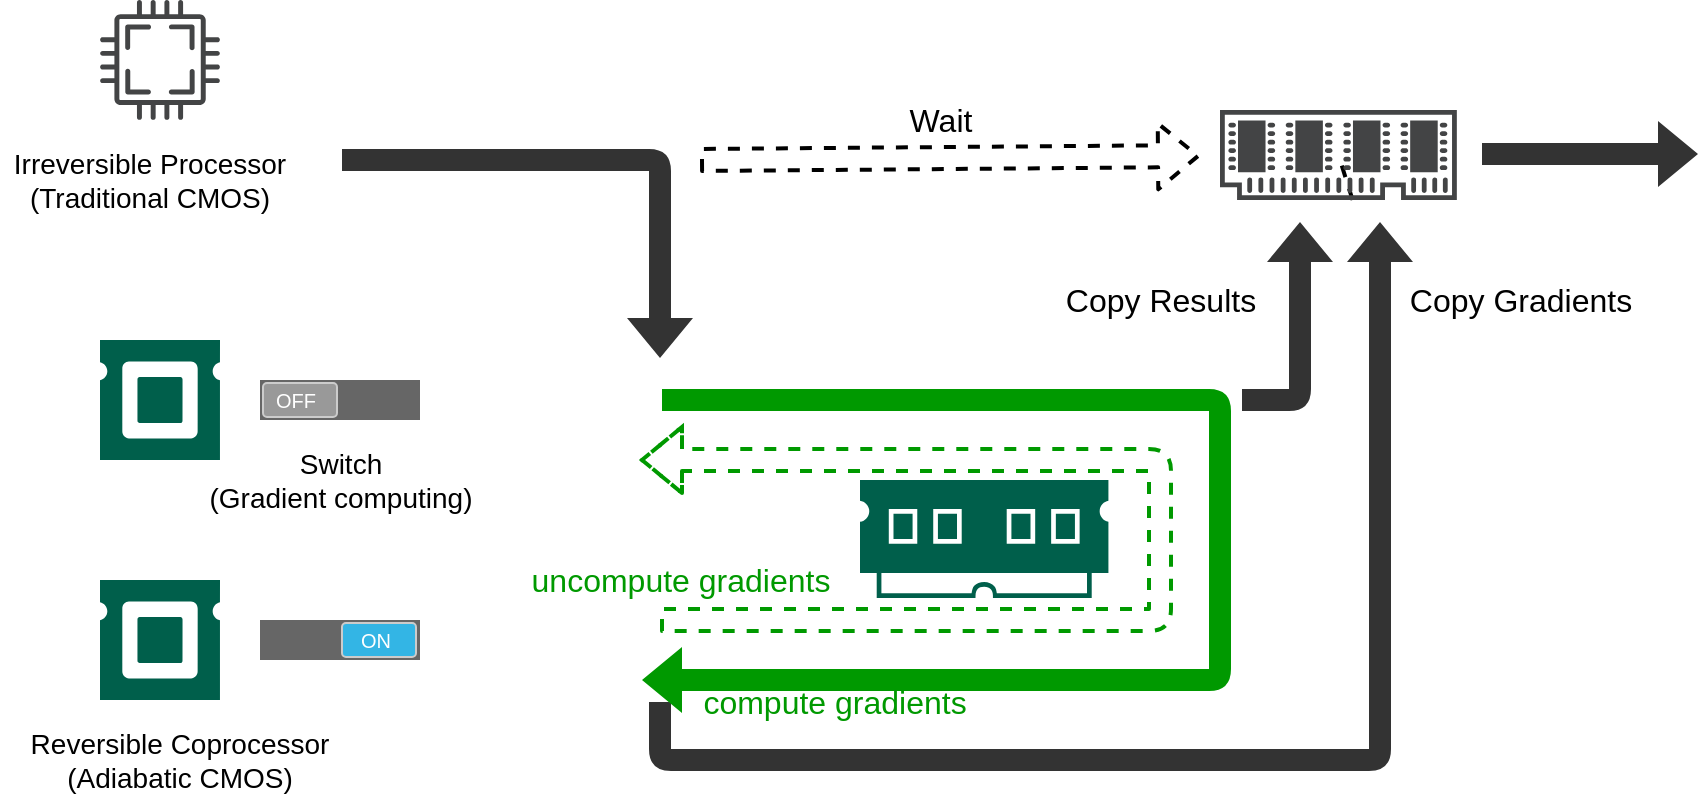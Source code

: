 <mxfile version="12.6.5" type="device"><diagram id="h-8NyfYnsjem6Iliod9I" name="Page-1"><mxGraphModel dx="1341" dy="811" grid="1" gridSize="10" guides="1" tooltips="1" connect="1" arrows="1" fold="1" page="1" pageScale="1" pageWidth="1000" pageHeight="500" math="0" shadow="0"><root><mxCell id="0"/><mxCell id="1" parent="0"/><mxCell id="z4hflqXuIVHJThbkAO7V-2" value="Irreversible Processor&lt;br style=&quot;font-size: 14px;&quot;&gt;(Traditional CMOS)" style="text;html=1;strokeColor=none;fillColor=none;align=center;verticalAlign=middle;whiteSpace=wrap;rounded=0;fontSize=14;" parent="1" vertex="1"><mxGeometry x="75" y="150" width="150" height="20" as="geometry"/></mxCell><mxCell id="z4hflqXuIVHJThbkAO7V-4" value="Reversible Coprocessor&lt;br style=&quot;font-size: 14px;&quot;&gt;(Adiabatic CMOS)" style="text;html=1;strokeColor=none;fillColor=none;align=center;verticalAlign=middle;whiteSpace=wrap;rounded=0;fontSize=14;" parent="1" vertex="1"><mxGeometry x="75" y="440" width="180" height="20" as="geometry"/></mxCell><mxCell id="z4hflqXuIVHJThbkAO7V-15" value="" style="verticalLabelPosition=bottom;verticalAlign=top;html=1;shadow=0;dashed=0;strokeWidth=1;shape=mxgraph.android.switch_on;fillColor=#666666;" parent="1" vertex="1"><mxGeometry x="205" y="380" width="80" height="20" as="geometry"/></mxCell><mxCell id="z4hflqXuIVHJThbkAO7V-17" value="" style="verticalLabelPosition=bottom;verticalAlign=top;html=1;shadow=0;dashed=0;strokeWidth=1;shape=mxgraph.android.switch_off;fillColor=#666666;" parent="1" vertex="1"><mxGeometry x="205" y="260" width="80" height="20" as="geometry"/></mxCell><mxCell id="z4hflqXuIVHJThbkAO7V-30" value="" style="pointerEvents=1;shadow=0;dashed=0;html=1;strokeColor=none;fillColor=#005F4B;labelPosition=center;verticalLabelPosition=bottom;verticalAlign=top;align=center;outlineConnect=0;shape=mxgraph.veeam2.ram;" parent="1" vertex="1"><mxGeometry x="505" y="310" width="124.21" height="59" as="geometry"/></mxCell><mxCell id="z4hflqXuIVHJThbkAO7V-34" value="" style="pointerEvents=1;shadow=0;dashed=0;html=1;strokeColor=none;fillColor=#434445;aspect=fixed;labelPosition=center;verticalLabelPosition=bottom;verticalAlign=top;align=center;outlineConnect=0;shape=mxgraph.vvd.cpu;" parent="1" vertex="1"><mxGeometry x="125" y="70" width="60" height="60" as="geometry"/></mxCell><mxCell id="z4hflqXuIVHJThbkAO7V-38" value="" style="pointerEvents=1;shadow=0;dashed=0;html=1;strokeColor=none;fillColor=#005F4B;labelPosition=center;verticalLabelPosition=bottom;verticalAlign=top;align=center;outlineConnect=0;shape=mxgraph.veeam2.cpu;" parent="1" vertex="1"><mxGeometry x="125" y="240" width="60" height="60" as="geometry"/></mxCell><mxCell id="z4hflqXuIVHJThbkAO7V-42" value="Copy Results" style="shape=flexArrow;endArrow=classic;html=1;strokeColor=none;strokeWidth=2;fontSize=16;fillColor=#333333;" parent="1" edge="1"><mxGeometry x="0.333" y="70" width="50" height="50" relative="1" as="geometry"><mxPoint x="695" y="270" as="sourcePoint"/><mxPoint x="725" y="180" as="targetPoint"/><Array as="points"><mxPoint x="725" y="270"/></Array><mxPoint as="offset"/></mxGeometry></mxCell><mxCell id="z4hflqXuIVHJThbkAO7V-44" value="Copy Gradients" style="shape=flexArrow;endArrow=classic;html=1;strokeColor=none;strokeWidth=2;fontSize=16;fillColor=#333333;" parent="1" edge="1"><mxGeometry x="0.879" y="-70" width="50" height="50" relative="1" as="geometry"><mxPoint x="405" y="420" as="sourcePoint"/><mxPoint x="765" y="180" as="targetPoint"/><mxPoint as="offset"/><Array as="points"><mxPoint x="405" y="450"/><mxPoint x="765" y="450"/></Array></mxGeometry></mxCell><mxCell id="z4hflqXuIVHJThbkAO7V-46" value="" style="pointerEvents=1;shadow=0;dashed=0;html=1;strokeColor=none;fillColor=#005F4B;labelPosition=center;verticalLabelPosition=bottom;verticalAlign=top;align=center;outlineConnect=0;shape=mxgraph.veeam2.cpu;" parent="1" vertex="1"><mxGeometry x="125" y="360" width="60" height="60" as="geometry"/></mxCell><mxCell id="z4hflqXuIVHJThbkAO7V-47" value="" style="endArrow=none;dashed=1;html=1;strokeColor=#000000;strokeWidth=2;" parent="1" source="z4hflqXuIVHJThbkAO7V-39" edge="1"><mxGeometry width="50" height="50" relative="1" as="geometry"><mxPoint x="405" y="150" as="sourcePoint"/><mxPoint x="745" y="150" as="targetPoint"/></mxGeometry></mxCell><mxCell id="z4hflqXuIVHJThbkAO7V-58" value="Switch&lt;br&gt;(Gradient computing)" style="text;html=1;strokeColor=none;fillColor=none;align=center;verticalAlign=middle;whiteSpace=wrap;rounded=0;fontSize=14;" parent="1" vertex="1"><mxGeometry x="172.5" y="300" width="145" height="20" as="geometry"/></mxCell><mxCell id="z4hflqXuIVHJThbkAO7V-39" value="" style="pointerEvents=1;shadow=0;dashed=0;html=1;strokeColor=none;fillColor=#434445;aspect=fixed;labelPosition=center;verticalLabelPosition=bottom;verticalAlign=top;align=center;outlineConnect=0;shape=mxgraph.vvd.memory;labelBackgroundColor=#ffffff;" parent="1" vertex="1"><mxGeometry x="685" y="125" width="118.42" height="45" as="geometry"/></mxCell><mxCell id="z4hflqXuIVHJThbkAO7V-62" value="" style="shape=flexArrow;endArrow=classic;html=1;strokeColor=none;strokeWidth=2;fontSize=16;fillColor=#009900;" parent="1" edge="1"><mxGeometry x="0.824" y="-80" width="50" height="50" relative="1" as="geometry"><mxPoint x="405" y="270" as="sourcePoint"/><mxPoint x="395" y="410" as="targetPoint"/><mxPoint as="offset"/><Array as="points"><mxPoint x="685" y="270"/><mxPoint x="685" y="410"/></Array></mxGeometry></mxCell><mxCell id="z4hflqXuIVHJThbkAO7V-63" value="" style="shape=flexArrow;endArrow=classic;html=1;strokeColor=none;strokeWidth=2;fontSize=16;fillColor=#333333;" parent="1" edge="1"><mxGeometry x="0.824" y="-80" width="50" height="50" relative="1" as="geometry"><mxPoint x="245" y="150" as="sourcePoint"/><mxPoint x="405" y="250" as="targetPoint"/><mxPoint as="offset"/><Array as="points"><mxPoint x="405" y="150"/></Array></mxGeometry></mxCell><mxCell id="z4hflqXuIVHJThbkAO7V-64" value="" style="shape=flexArrow;endArrow=classic;html=1;strokeColor=none;strokeWidth=2;fontSize=16;fillColor=#333333;" parent="1" edge="1"><mxGeometry x="0.824" y="-80" width="50" height="50" relative="1" as="geometry"><mxPoint x="815" y="147" as="sourcePoint"/><mxPoint x="925" y="147" as="targetPoint"/><mxPoint as="offset"/><Array as="points"/></mxGeometry></mxCell><mxCell id="z4hflqXuIVHJThbkAO7V-66" value="" style="shape=flexArrow;endArrow=classic;html=1;strokeColor=#000000;strokeWidth=2;fillColor=none;fontSize=14;fontColor=#009900;dashed=1;" parent="1" edge="1"><mxGeometry width="50" height="50" relative="1" as="geometry"><mxPoint x="425" y="150" as="sourcePoint"/><mxPoint x="675" y="148" as="targetPoint"/></mxGeometry></mxCell><mxCell id="z4hflqXuIVHJThbkAO7V-67" value="&lt;font color=&quot;#000000&quot; style=&quot;font-size: 16px;&quot;&gt;Wait&lt;/font&gt;" style="text;html=1;align=center;verticalAlign=middle;resizable=0;points=[];labelBackgroundColor=#ffffff;fontSize=16;fontColor=#009900;" parent="z4hflqXuIVHJThbkAO7V-66" vertex="1" connectable="0"><mxGeometry x="-0.16" y="4" relative="1" as="geometry"><mxPoint x="15.03" y="-15.16" as="offset"/></mxGeometry></mxCell><mxCell id="z4hflqXuIVHJThbkAO7V-69" value="" style="shape=flexArrow;endArrow=classic;html=1;strokeColor=#009900;strokeWidth=2;fontSize=16;fillColor=none;dashed=1;" parent="1" edge="1"><mxGeometry x="0.824" y="-80" width="50" height="50" relative="1" as="geometry"><mxPoint x="405" y="380" as="sourcePoint"/><mxPoint x="395" y="300" as="targetPoint"/><mxPoint as="offset"/><Array as="points"><mxPoint x="655" y="380"/><mxPoint x="655" y="300"/></Array></mxGeometry></mxCell><mxCell id="z4hflqXuIVHJThbkAO7V-70" value="uncompute gradients" style="text;html=1;align=center;verticalAlign=middle;resizable=0;points=[];labelBackgroundColor=#ffffff;fontSize=16;fontColor=#009900;" parent="z4hflqXuIVHJThbkAO7V-69" vertex="1" connectable="0"><mxGeometry x="0.02" y="-2" relative="1" as="geometry"><mxPoint x="-242" y="31" as="offset"/></mxGeometry></mxCell><mxCell id="z4hflqXuIVHJThbkAO7V-71" value="compute gradients" style="text;html=1;align=center;verticalAlign=middle;resizable=0;points=[];labelBackgroundColor=none;fontSize=16;fontColor=#009900;" parent="1" vertex="1" connectable="0"><mxGeometry x="744.21" y="420" as="geometry"><mxPoint x="-252" y="1" as="offset"/></mxGeometry></mxCell></root></mxGraphModel></diagram></mxfile>